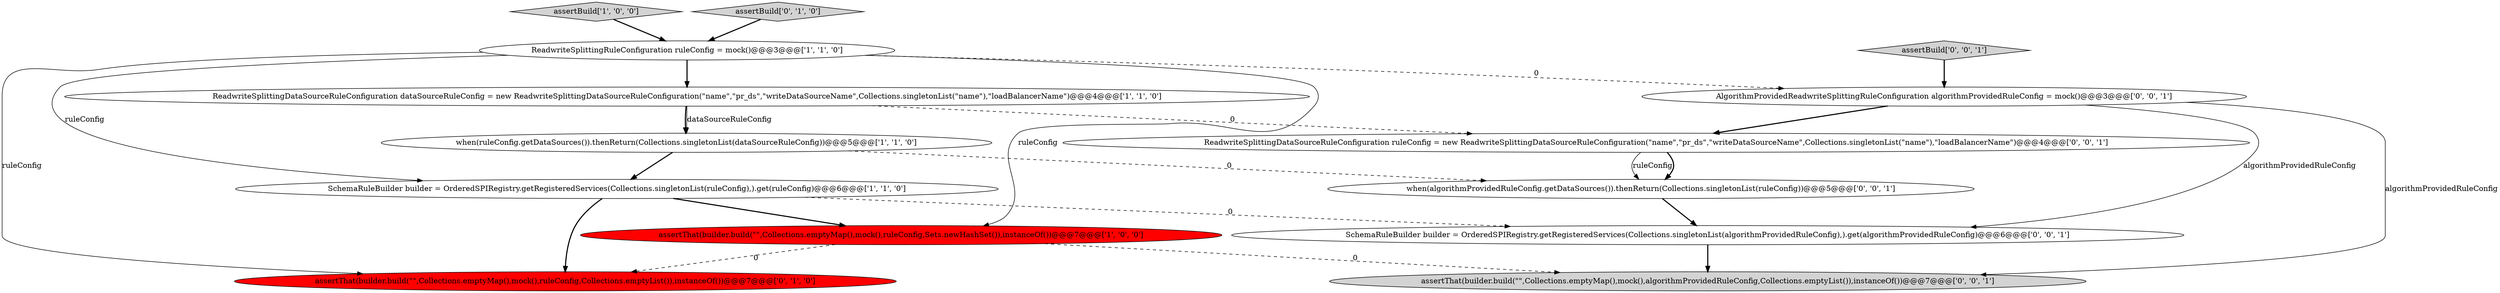 digraph {
11 [style = filled, label = "assertThat(builder.build(\"\",Collections.emptyMap(),mock(),algorithmProvidedRuleConfig,Collections.emptyList()),instanceOf())@@@7@@@['0', '0', '1']", fillcolor = lightgray, shape = ellipse image = "AAA0AAABBB3BBB"];
12 [style = filled, label = "assertBuild['0', '0', '1']", fillcolor = lightgray, shape = diamond image = "AAA0AAABBB3BBB"];
13 [style = filled, label = "ReadwriteSplittingDataSourceRuleConfiguration ruleConfig = new ReadwriteSplittingDataSourceRuleConfiguration(\"name\",\"pr_ds\",\"writeDataSourceName\",Collections.singletonList(\"name\"),\"loadBalancerName\")@@@4@@@['0', '0', '1']", fillcolor = white, shape = ellipse image = "AAA0AAABBB3BBB"];
9 [style = filled, label = "when(algorithmProvidedRuleConfig.getDataSources()).thenReturn(Collections.singletonList(ruleConfig))@@@5@@@['0', '0', '1']", fillcolor = white, shape = ellipse image = "AAA0AAABBB3BBB"];
8 [style = filled, label = "AlgorithmProvidedReadwriteSplittingRuleConfiguration algorithmProvidedRuleConfig = mock()@@@3@@@['0', '0', '1']", fillcolor = white, shape = ellipse image = "AAA0AAABBB3BBB"];
1 [style = filled, label = "assertBuild['1', '0', '0']", fillcolor = lightgray, shape = diamond image = "AAA0AAABBB1BBB"];
4 [style = filled, label = "ReadwriteSplittingRuleConfiguration ruleConfig = mock()@@@3@@@['1', '1', '0']", fillcolor = white, shape = ellipse image = "AAA0AAABBB1BBB"];
10 [style = filled, label = "SchemaRuleBuilder builder = OrderedSPIRegistry.getRegisteredServices(Collections.singletonList(algorithmProvidedRuleConfig),).get(algorithmProvidedRuleConfig)@@@6@@@['0', '0', '1']", fillcolor = white, shape = ellipse image = "AAA0AAABBB3BBB"];
5 [style = filled, label = "SchemaRuleBuilder builder = OrderedSPIRegistry.getRegisteredServices(Collections.singletonList(ruleConfig),).get(ruleConfig)@@@6@@@['1', '1', '0']", fillcolor = white, shape = ellipse image = "AAA0AAABBB1BBB"];
7 [style = filled, label = "assertThat(builder.build(\"\",Collections.emptyMap(),mock(),ruleConfig,Collections.emptyList()),instanceOf())@@@7@@@['0', '1', '0']", fillcolor = red, shape = ellipse image = "AAA1AAABBB2BBB"];
0 [style = filled, label = "assertThat(builder.build(\"\",Collections.emptyMap(),mock(),ruleConfig,Sets.newHashSet()),instanceOf())@@@7@@@['1', '0', '0']", fillcolor = red, shape = ellipse image = "AAA1AAABBB1BBB"];
2 [style = filled, label = "when(ruleConfig.getDataSources()).thenReturn(Collections.singletonList(dataSourceRuleConfig))@@@5@@@['1', '1', '0']", fillcolor = white, shape = ellipse image = "AAA0AAABBB1BBB"];
6 [style = filled, label = "assertBuild['0', '1', '0']", fillcolor = lightgray, shape = diamond image = "AAA0AAABBB2BBB"];
3 [style = filled, label = "ReadwriteSplittingDataSourceRuleConfiguration dataSourceRuleConfig = new ReadwriteSplittingDataSourceRuleConfiguration(\"name\",\"pr_ds\",\"writeDataSourceName\",Collections.singletonList(\"name\"),\"loadBalancerName\")@@@4@@@['1', '1', '0']", fillcolor = white, shape = ellipse image = "AAA0AAABBB1BBB"];
4->7 [style = solid, label="ruleConfig"];
4->3 [style = bold, label=""];
1->4 [style = bold, label=""];
4->5 [style = solid, label="ruleConfig"];
3->2 [style = solid, label="dataSourceRuleConfig"];
0->11 [style = dashed, label="0"];
9->10 [style = bold, label=""];
8->10 [style = solid, label="algorithmProvidedRuleConfig"];
13->9 [style = solid, label="ruleConfig"];
3->13 [style = dashed, label="0"];
4->0 [style = solid, label="ruleConfig"];
6->4 [style = bold, label=""];
3->2 [style = bold, label=""];
5->0 [style = bold, label=""];
8->11 [style = solid, label="algorithmProvidedRuleConfig"];
5->10 [style = dashed, label="0"];
2->9 [style = dashed, label="0"];
12->8 [style = bold, label=""];
4->8 [style = dashed, label="0"];
5->7 [style = bold, label=""];
13->9 [style = bold, label=""];
0->7 [style = dashed, label="0"];
8->13 [style = bold, label=""];
2->5 [style = bold, label=""];
10->11 [style = bold, label=""];
}
